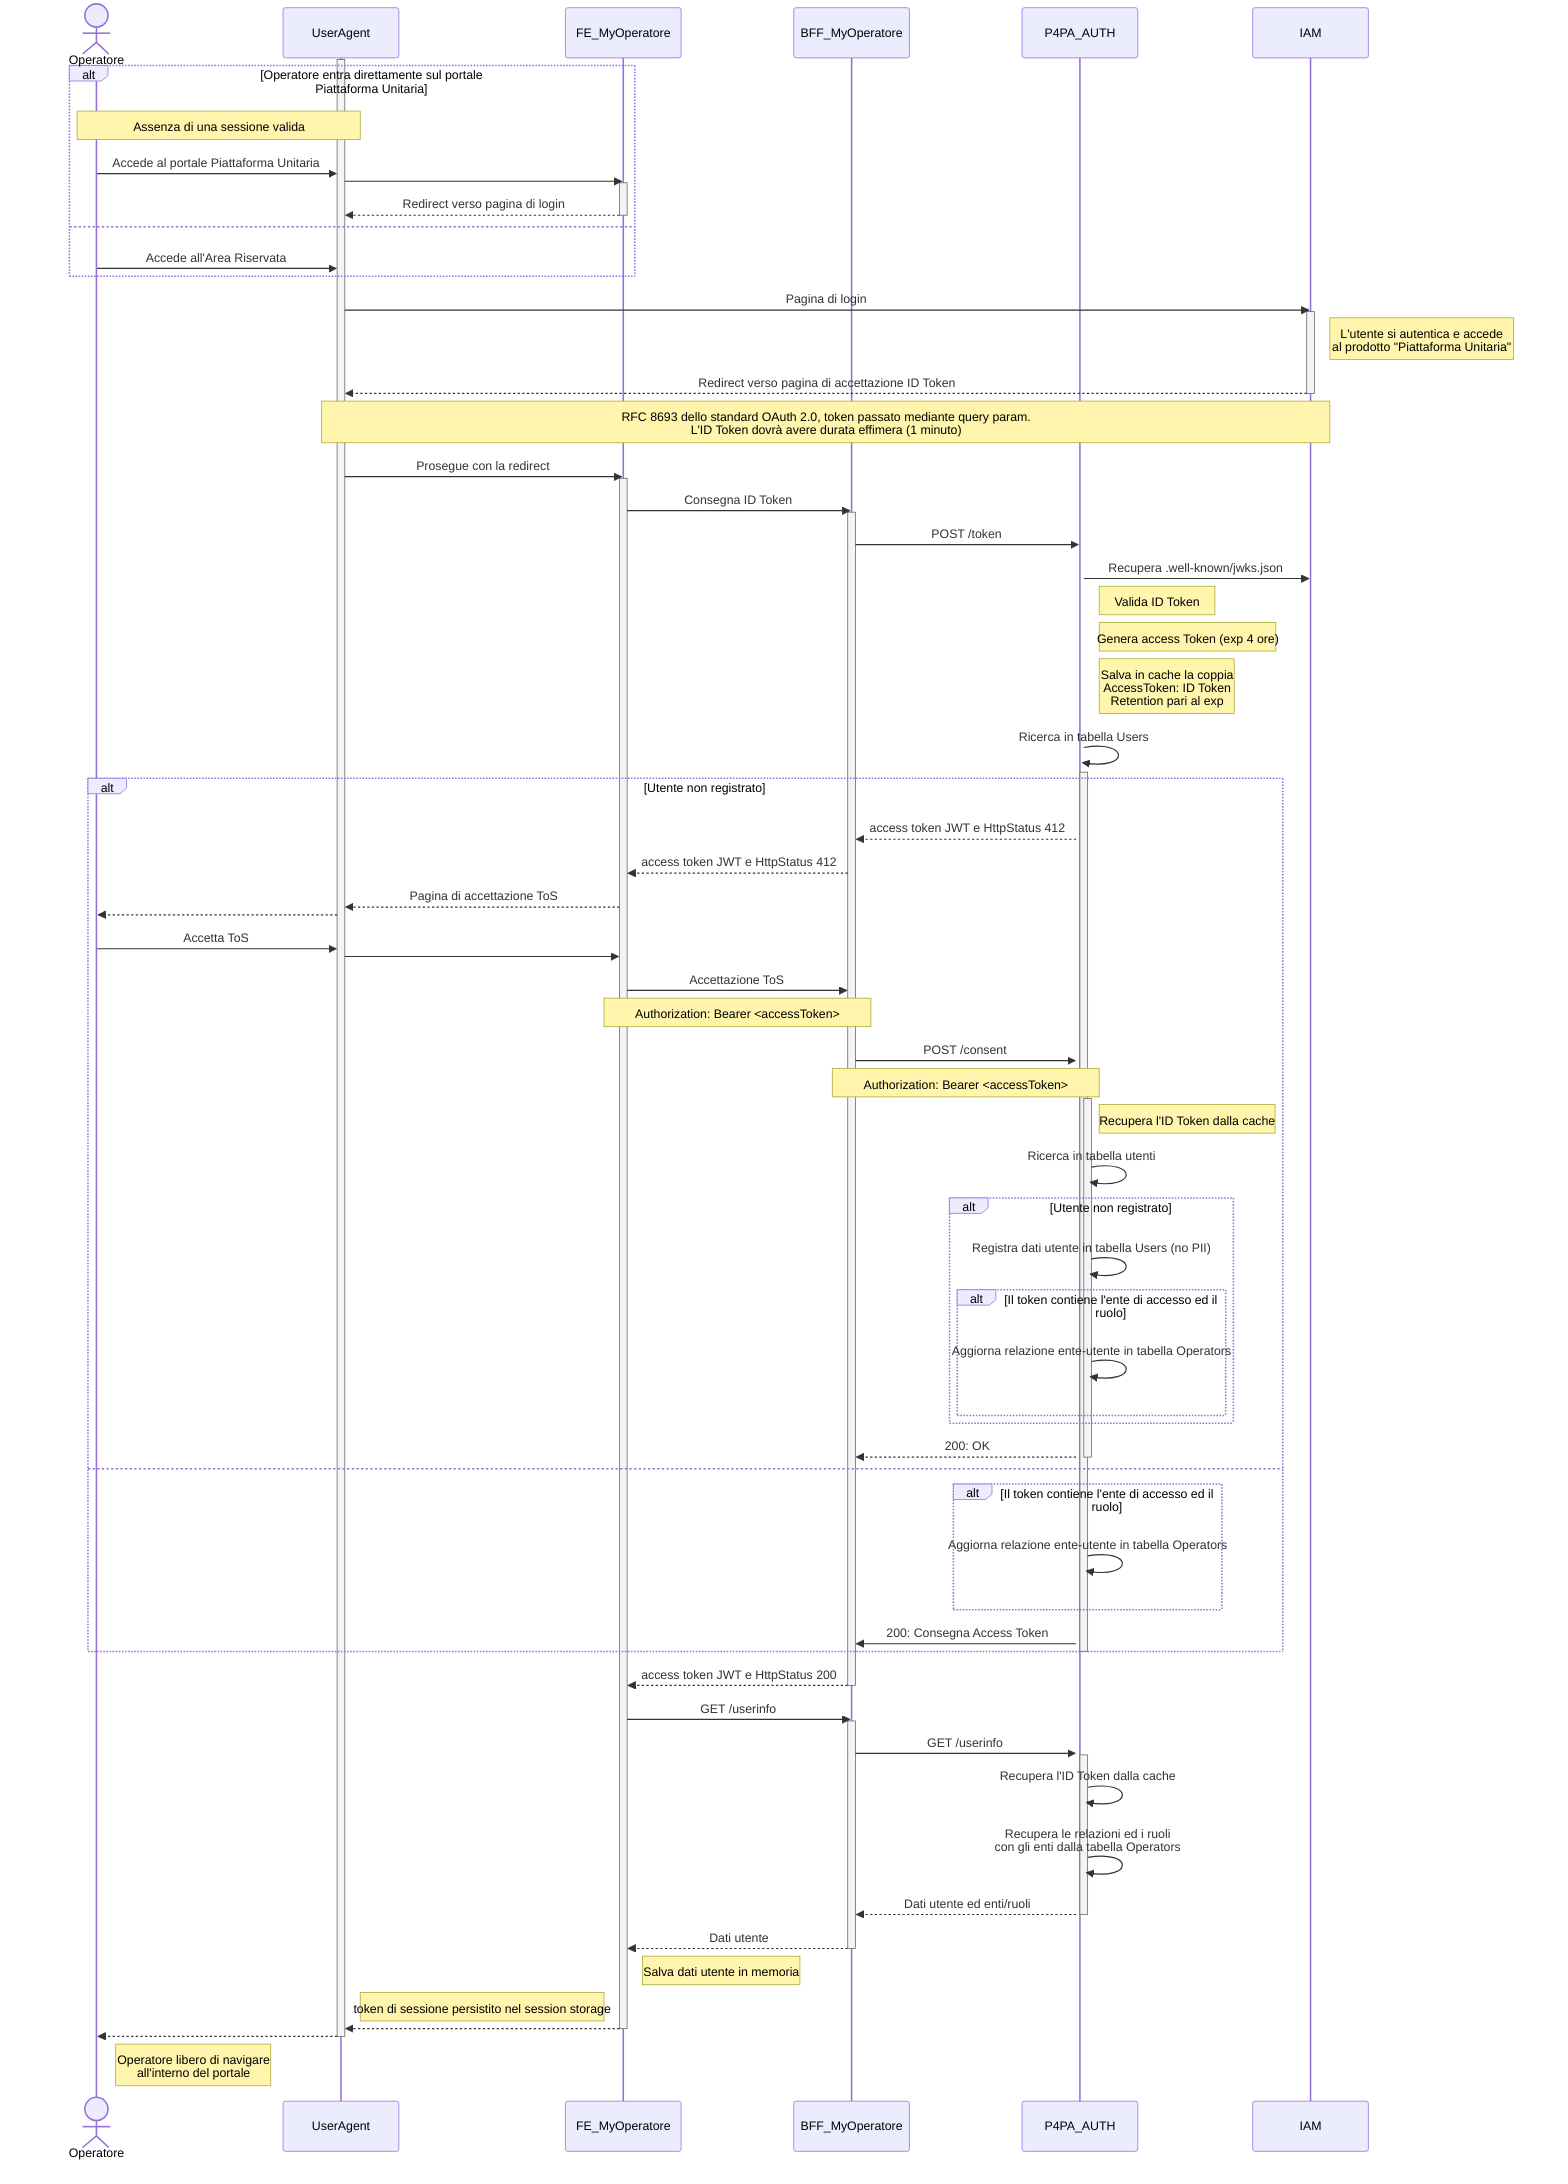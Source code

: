 sequenceDiagram
    actor Operatore
    participant UserAgent
    participant FE as FE_MyOperatore
    participant BFF as BFF_MyOperatore
    participant AUTH as P4PA_AUTH
    participant IAM

    activate UserAgent
        alt Operatore entra direttamente sul portale Piattaforma Unitaria
            note over Operatore, UserAgent: Assenza di una sessione valida
            Operatore ->> UserAgent: Accede al portale Piattaforma Unitaria

            UserAgent ->> FE: #
            activate FE
                FE -->> UserAgent: Redirect verso pagina di login
            deactivate FE
        else
            Operatore ->> UserAgent: Accede all'Area Riservata
        end

        UserAgent ->> IAM: Pagina di login
        activate IAM
            note right of IAM: L'utente si autentica e accede<br />al prodotto "Piattaforma Unitaria"
            IAM -->> UserAgent: Redirect verso pagina di accettazione ID Token
        deactivate IAM
        note over UserAgent, IAM: RFC 8693 dello standard OAuth 2.0, token passato mediante query param.<BR />L'ID Token dovrà avere durata effimera (1 minuto)

        UserAgent ->> FE: Prosegue con la redirect
        activate FE
            FE ->> BFF: Consegna ID Token
            activate BFF
                BFF ->> AUTH: POST /token
                activate AUTH
                    AUTH ->> IAM: Recupera .well-known/jwks.json
                    note right of AUTH: Valida ID Token
                    note right of AUTH: Genera access Token (exp 4 ore)
                    note right of AUTH: Salva in cache la coppia<BR />AccessToken: ID Token<BR />Retention pari al exp
                    AUTH ->> AUTH: Ricerca in tabella Users
                    activate AUTH
                        alt Utente non registrato
                            AUTH -->> BFF: access token JWT e HttpStatus 412
                            BFF -->> FE: access token JWT e HttpStatus 412
                            FE -->> UserAgent: Pagina di accettazione ToS
                            UserAgent -->> Operatore: #
                            Operatore ->> UserAgent: Accetta ToS
                            UserAgent ->> FE: #
                            FE ->> BFF: Accettazione ToS
                            note over FE, BFF: Authorization: Bearer <accessToken>
                            BFF ->> AUTH: POST /consent
                            note over BFF, AUTH: Authorization: Bearer <accessToken>
                            activate AUTH
                                note right of AUTH: Recupera l'ID Token dalla cache
                                AUTH ->> AUTH: Ricerca in tabella utenti

                                alt Utente non registrato
                                    AUTH ->> AUTH: Registra dati utente in tabella Users (no PII)
                                    alt Il token contiene l'ente di accesso ed il ruolo
                                        AUTH ->> AUTH: Aggiorna relazione ente-utente in tabella Operators
                                    end
                                end

                                AUTH -->> BFF: 200: OK
                            deactivate AUTH
                        else
                            alt Il token contiene l'ente di accesso ed il ruolo
                                AUTH ->> AUTH: Aggiorna relazione ente-utente in tabella Operators
                            end
                            AUTH ->> BFF: 200: Consegna Access Token
                        end

                    deactivate AUTH
                BFF -->> FE: access token JWT e HttpStatus 200
            deactivate BFF

            FE ->> BFF: GET /userinfo
            activate BFF
                BFF ->> AUTH: GET /userinfo
                activate AUTH
                    AUTH ->> AUTH: Recupera l'ID Token dalla cache
                    AUTH ->> AUTH: Recupera le relazioni ed i ruoli<BR />con gli enti dalla tabella Operators
                    AUTH -->> BFF: Dati utente ed enti/ruoli
                deactivate AUTH
            BFF -->> FE: Dati utente
            deactivate BFF
            note right of FE: Salva dati utente in memoria

            note right of UserAgent: token di sessione persistito nel session storage
            FE -->> UserAgent: #
        deactivate FE

        UserAgent -->> Operatore: #
    deactivate UserAgent

    note right of Operatore: Operatore libero di navigare<BR />all'interno del portale